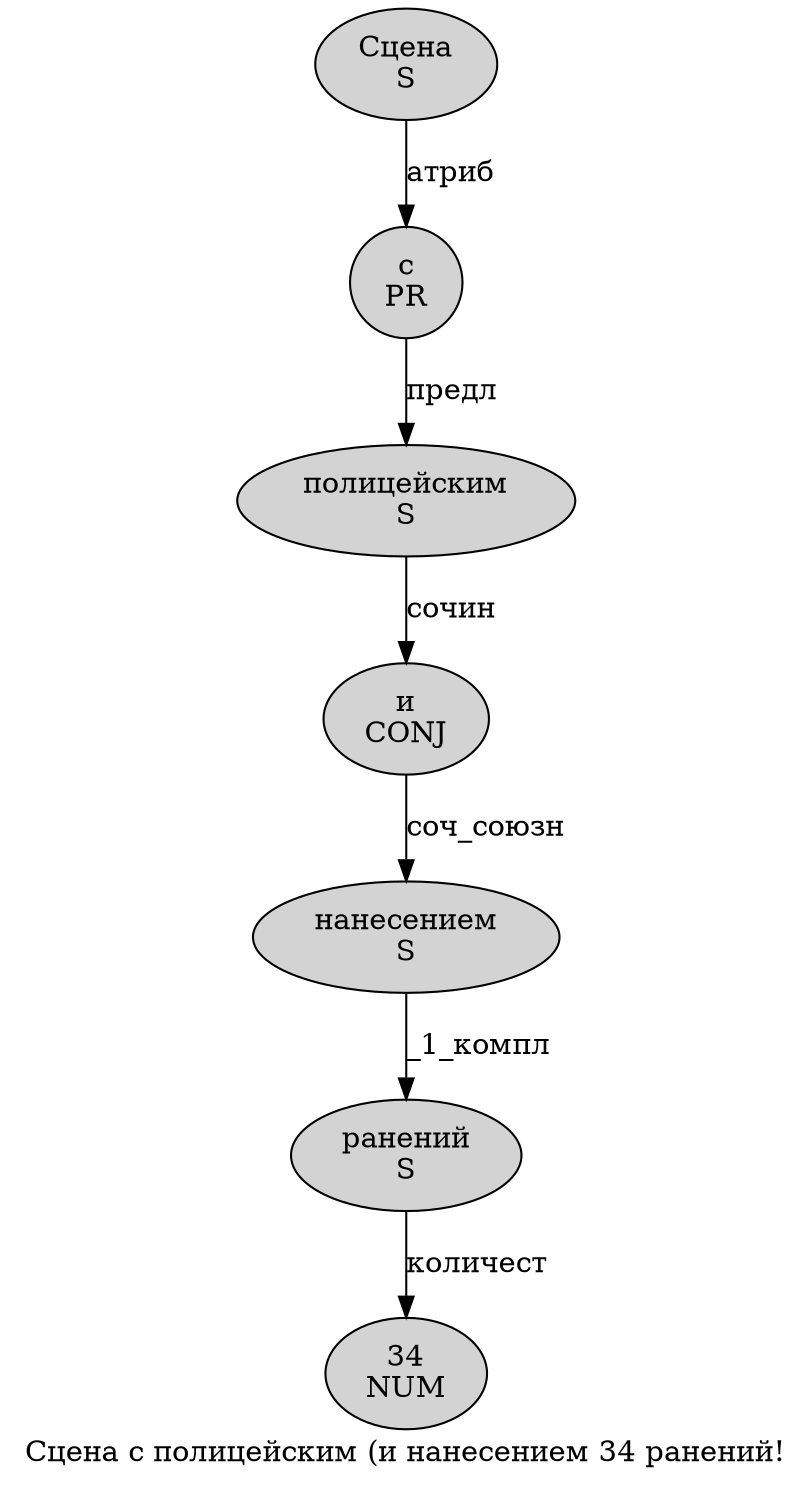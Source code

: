 digraph SENTENCE_466 {
	graph [label="Сцена с полицейским (и нанесением 34 ранений!"]
	node [style=filled]
		0 [label="Сцена
S" color="" fillcolor=lightgray penwidth=1 shape=ellipse]
		1 [label="с
PR" color="" fillcolor=lightgray penwidth=1 shape=ellipse]
		2 [label="полицейским
S" color="" fillcolor=lightgray penwidth=1 shape=ellipse]
		4 [label="и
CONJ" color="" fillcolor=lightgray penwidth=1 shape=ellipse]
		5 [label="нанесением
S" color="" fillcolor=lightgray penwidth=1 shape=ellipse]
		6 [label="34
NUM" color="" fillcolor=lightgray penwidth=1 shape=ellipse]
		7 [label="ранений
S" color="" fillcolor=lightgray penwidth=1 shape=ellipse]
			2 -> 4 [label="сочин"]
			5 -> 7 [label="_1_компл"]
			7 -> 6 [label="количест"]
			0 -> 1 [label="атриб"]
			1 -> 2 [label="предл"]
			4 -> 5 [label="соч_союзн"]
}
